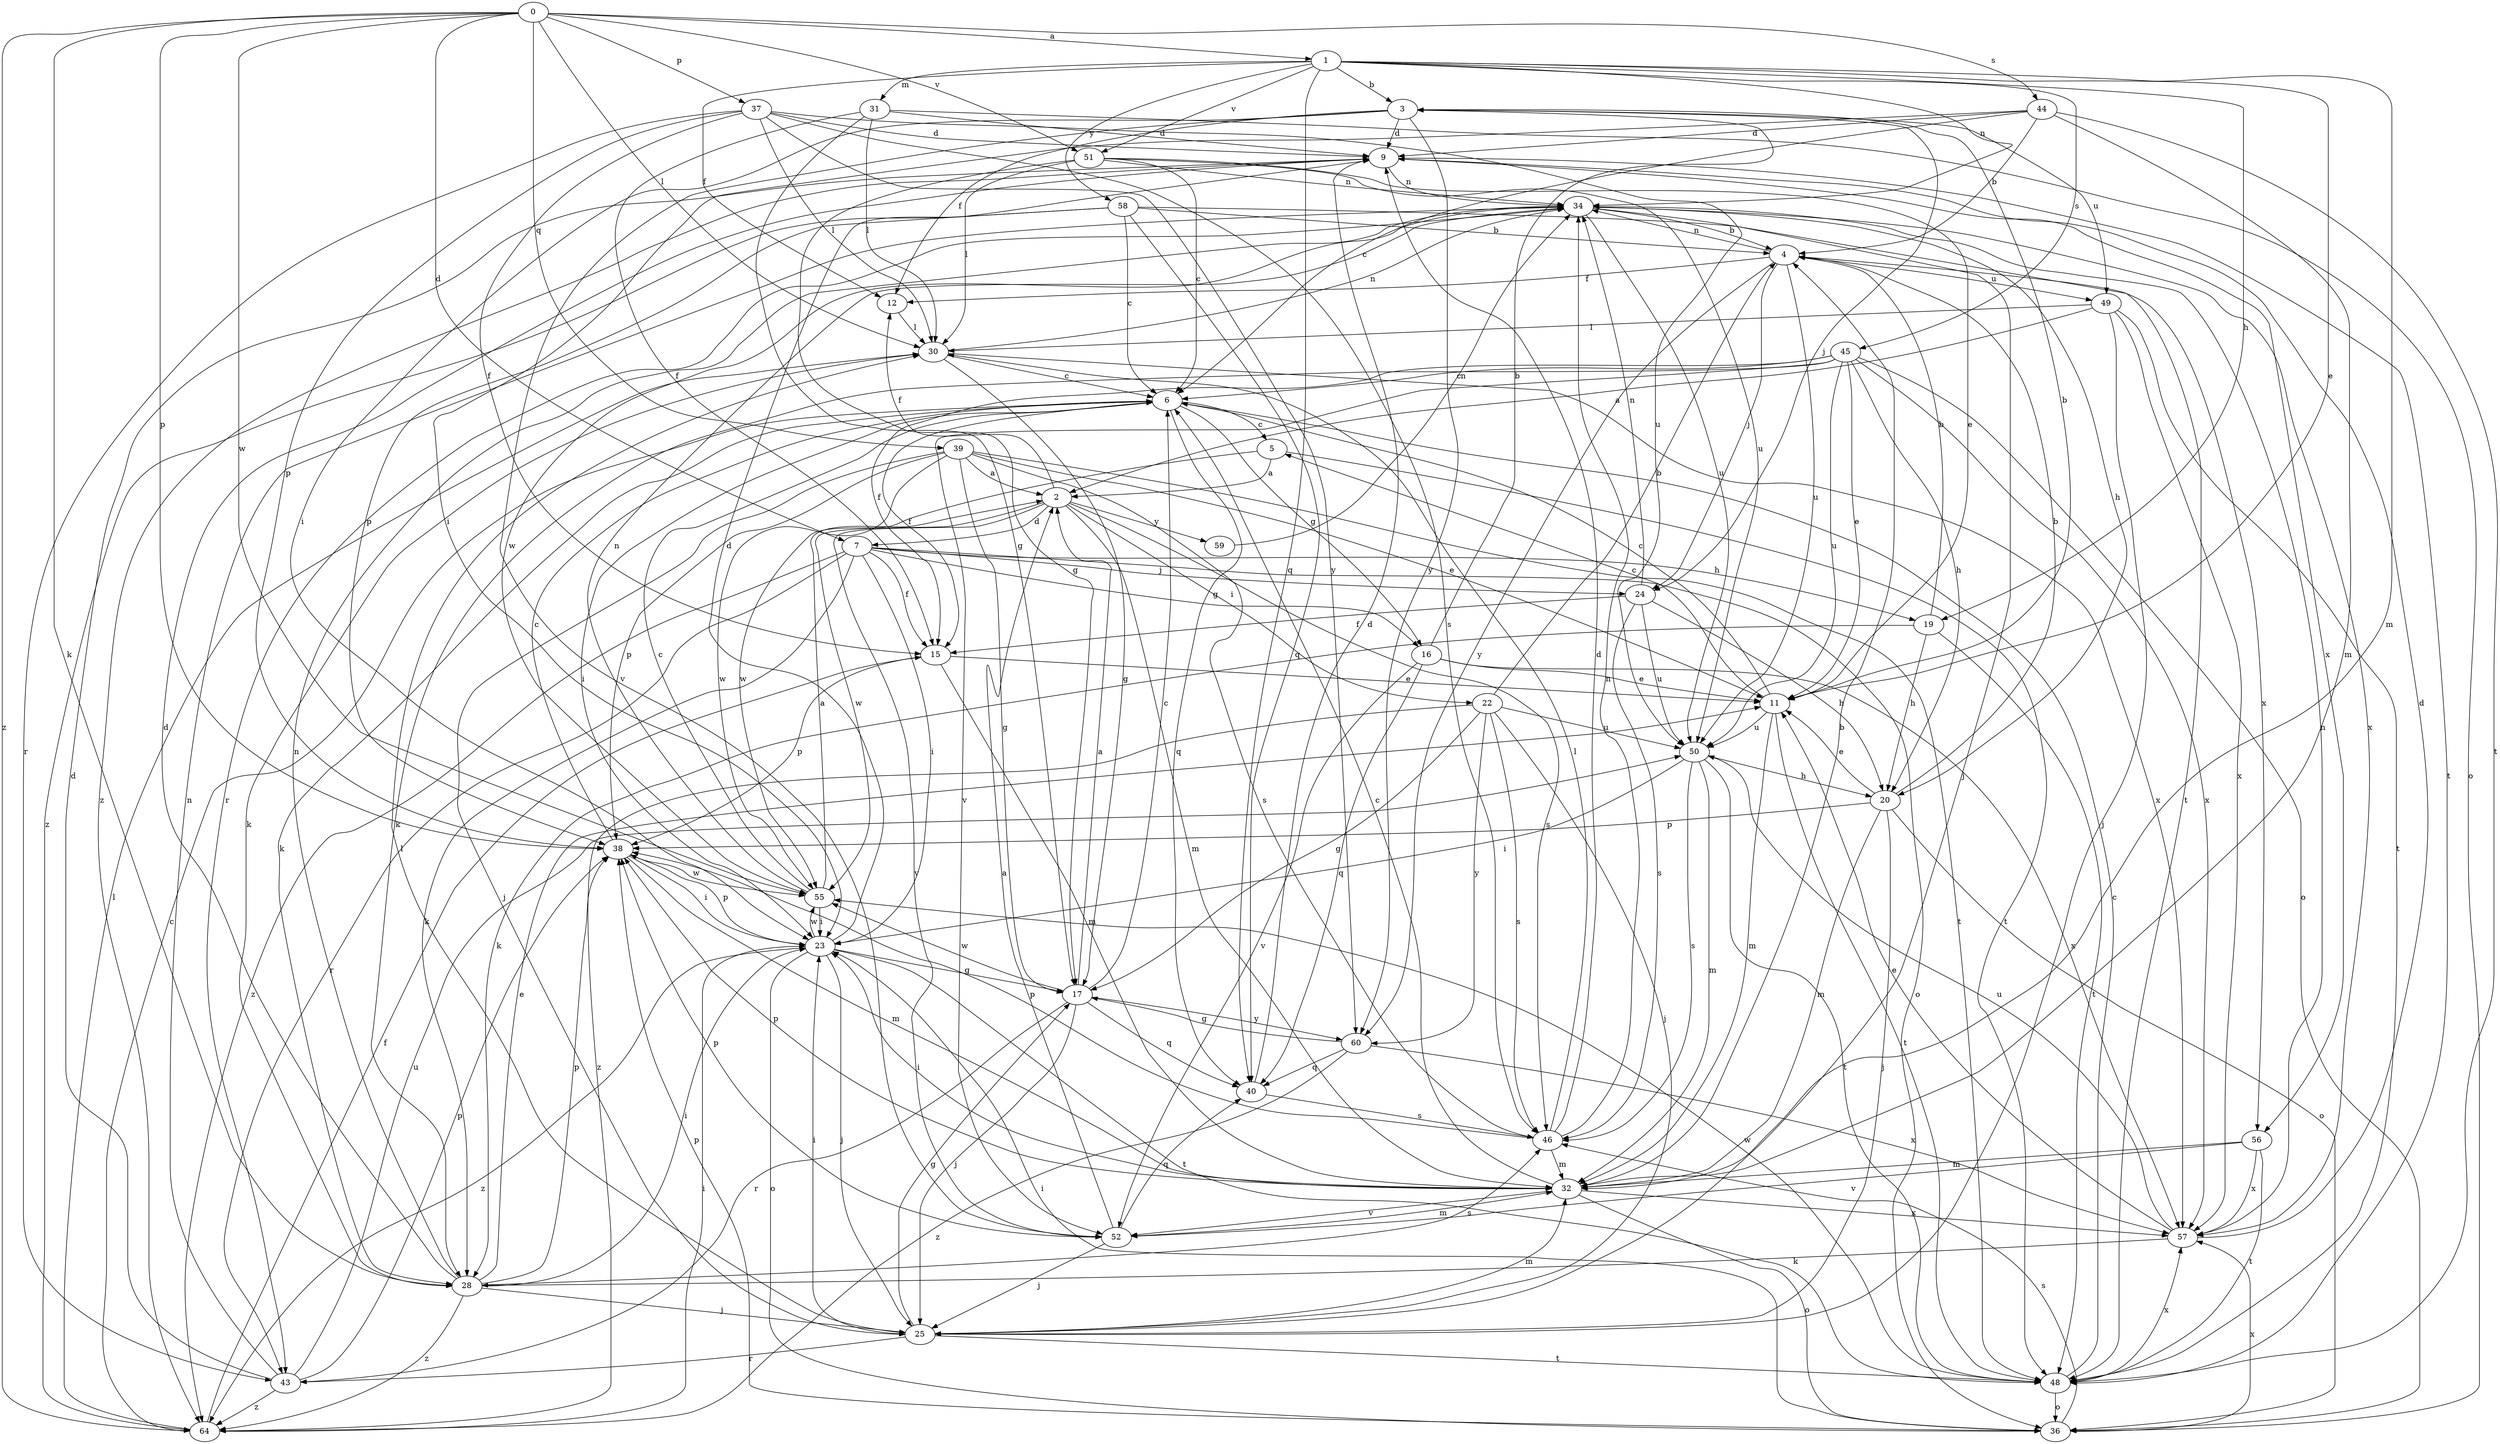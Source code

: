 strict digraph  {
0;
1;
2;
3;
4;
5;
6;
7;
9;
11;
12;
15;
16;
17;
19;
20;
22;
23;
24;
25;
28;
30;
31;
32;
34;
36;
37;
38;
39;
40;
43;
44;
45;
46;
48;
49;
50;
51;
52;
55;
56;
57;
58;
59;
60;
64;
0 -> 1  [label=a];
0 -> 7  [label=d];
0 -> 28  [label=k];
0 -> 30  [label=l];
0 -> 37  [label=p];
0 -> 38  [label=p];
0 -> 39  [label=q];
0 -> 44  [label=s];
0 -> 51  [label=v];
0 -> 55  [label=w];
0 -> 64  [label=z];
1 -> 3  [label=b];
1 -> 11  [label=e];
1 -> 12  [label=f];
1 -> 19  [label=h];
1 -> 31  [label=m];
1 -> 32  [label=m];
1 -> 34  [label=n];
1 -> 40  [label=q];
1 -> 45  [label=s];
1 -> 51  [label=v];
1 -> 58  [label=y];
2 -> 7  [label=d];
2 -> 12  [label=f];
2 -> 22  [label=i];
2 -> 32  [label=m];
2 -> 46  [label=s];
2 -> 52  [label=v];
2 -> 55  [label=w];
2 -> 59  [label=y];
3 -> 9  [label=d];
3 -> 12  [label=f];
3 -> 23  [label=i];
3 -> 24  [label=j];
3 -> 49  [label=u];
3 -> 52  [label=v];
3 -> 60  [label=y];
4 -> 12  [label=f];
4 -> 24  [label=j];
4 -> 34  [label=n];
4 -> 49  [label=u];
4 -> 50  [label=u];
4 -> 56  [label=x];
4 -> 60  [label=y];
5 -> 2  [label=a];
5 -> 48  [label=t];
5 -> 55  [label=w];
6 -> 5  [label=c];
6 -> 15  [label=f];
6 -> 16  [label=g];
6 -> 23  [label=i];
6 -> 28  [label=k];
6 -> 40  [label=q];
7 -> 15  [label=f];
7 -> 16  [label=g];
7 -> 19  [label=h];
7 -> 23  [label=i];
7 -> 24  [label=j];
7 -> 28  [label=k];
7 -> 36  [label=o];
7 -> 43  [label=r];
7 -> 64  [label=z];
9 -> 34  [label=n];
9 -> 48  [label=t];
9 -> 56  [label=x];
9 -> 64  [label=z];
11 -> 3  [label=b];
11 -> 5  [label=c];
11 -> 6  [label=c];
11 -> 32  [label=m];
11 -> 48  [label=t];
11 -> 50  [label=u];
12 -> 30  [label=l];
15 -> 11  [label=e];
15 -> 32  [label=m];
15 -> 38  [label=p];
16 -> 3  [label=b];
16 -> 11  [label=e];
16 -> 40  [label=q];
16 -> 52  [label=v];
16 -> 57  [label=x];
17 -> 2  [label=a];
17 -> 6  [label=c];
17 -> 25  [label=j];
17 -> 40  [label=q];
17 -> 43  [label=r];
17 -> 55  [label=w];
17 -> 60  [label=y];
19 -> 4  [label=b];
19 -> 20  [label=h];
19 -> 28  [label=k];
19 -> 48  [label=t];
20 -> 4  [label=b];
20 -> 11  [label=e];
20 -> 25  [label=j];
20 -> 32  [label=m];
20 -> 36  [label=o];
20 -> 38  [label=p];
22 -> 4  [label=b];
22 -> 17  [label=g];
22 -> 25  [label=j];
22 -> 46  [label=s];
22 -> 50  [label=u];
22 -> 60  [label=y];
22 -> 64  [label=z];
23 -> 9  [label=d];
23 -> 17  [label=g];
23 -> 25  [label=j];
23 -> 36  [label=o];
23 -> 38  [label=p];
23 -> 48  [label=t];
23 -> 55  [label=w];
23 -> 64  [label=z];
24 -> 15  [label=f];
24 -> 20  [label=h];
24 -> 34  [label=n];
24 -> 46  [label=s];
24 -> 50  [label=u];
25 -> 17  [label=g];
25 -> 23  [label=i];
25 -> 30  [label=l];
25 -> 32  [label=m];
25 -> 43  [label=r];
25 -> 48  [label=t];
28 -> 9  [label=d];
28 -> 11  [label=e];
28 -> 23  [label=i];
28 -> 25  [label=j];
28 -> 34  [label=n];
28 -> 38  [label=p];
28 -> 46  [label=s];
28 -> 64  [label=z];
30 -> 6  [label=c];
30 -> 17  [label=g];
30 -> 28  [label=k];
30 -> 34  [label=n];
30 -> 57  [label=x];
31 -> 9  [label=d];
31 -> 15  [label=f];
31 -> 17  [label=g];
31 -> 30  [label=l];
31 -> 36  [label=o];
32 -> 4  [label=b];
32 -> 6  [label=c];
32 -> 23  [label=i];
32 -> 36  [label=o];
32 -> 38  [label=p];
32 -> 52  [label=v];
32 -> 57  [label=x];
34 -> 4  [label=b];
34 -> 20  [label=h];
34 -> 25  [label=j];
34 -> 43  [label=r];
34 -> 50  [label=u];
34 -> 55  [label=w];
34 -> 57  [label=x];
36 -> 23  [label=i];
36 -> 38  [label=p];
36 -> 46  [label=s];
36 -> 57  [label=x];
37 -> 9  [label=d];
37 -> 15  [label=f];
37 -> 30  [label=l];
37 -> 38  [label=p];
37 -> 43  [label=r];
37 -> 46  [label=s];
37 -> 50  [label=u];
37 -> 60  [label=y];
38 -> 6  [label=c];
38 -> 23  [label=i];
38 -> 32  [label=m];
38 -> 55  [label=w];
39 -> 2  [label=a];
39 -> 11  [label=e];
39 -> 17  [label=g];
39 -> 25  [label=j];
39 -> 38  [label=p];
39 -> 46  [label=s];
39 -> 48  [label=t];
39 -> 55  [label=w];
40 -> 9  [label=d];
40 -> 46  [label=s];
43 -> 9  [label=d];
43 -> 34  [label=n];
43 -> 38  [label=p];
43 -> 50  [label=u];
43 -> 64  [label=z];
44 -> 4  [label=b];
44 -> 6  [label=c];
44 -> 9  [label=d];
44 -> 23  [label=i];
44 -> 32  [label=m];
44 -> 48  [label=t];
45 -> 6  [label=c];
45 -> 11  [label=e];
45 -> 15  [label=f];
45 -> 20  [label=h];
45 -> 28  [label=k];
45 -> 36  [label=o];
45 -> 50  [label=u];
45 -> 52  [label=v];
45 -> 57  [label=x];
46 -> 9  [label=d];
46 -> 30  [label=l];
46 -> 32  [label=m];
46 -> 34  [label=n];
46 -> 38  [label=p];
48 -> 6  [label=c];
48 -> 36  [label=o];
48 -> 55  [label=w];
48 -> 57  [label=x];
49 -> 2  [label=a];
49 -> 25  [label=j];
49 -> 30  [label=l];
49 -> 48  [label=t];
49 -> 57  [label=x];
50 -> 20  [label=h];
50 -> 23  [label=i];
50 -> 32  [label=m];
50 -> 46  [label=s];
50 -> 48  [label=t];
51 -> 6  [label=c];
51 -> 11  [label=e];
51 -> 17  [label=g];
51 -> 30  [label=l];
51 -> 34  [label=n];
51 -> 50  [label=u];
52 -> 2  [label=a];
52 -> 25  [label=j];
52 -> 32  [label=m];
52 -> 38  [label=p];
52 -> 40  [label=q];
55 -> 2  [label=a];
55 -> 6  [label=c];
55 -> 23  [label=i];
55 -> 34  [label=n];
56 -> 32  [label=m];
56 -> 48  [label=t];
56 -> 52  [label=v];
56 -> 57  [label=x];
57 -> 9  [label=d];
57 -> 11  [label=e];
57 -> 28  [label=k];
57 -> 34  [label=n];
57 -> 50  [label=u];
58 -> 4  [label=b];
58 -> 6  [label=c];
58 -> 38  [label=p];
58 -> 40  [label=q];
58 -> 48  [label=t];
58 -> 64  [label=z];
59 -> 34  [label=n];
60 -> 17  [label=g];
60 -> 40  [label=q];
60 -> 57  [label=x];
60 -> 64  [label=z];
64 -> 6  [label=c];
64 -> 15  [label=f];
64 -> 23  [label=i];
64 -> 30  [label=l];
}
